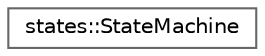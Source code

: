 digraph "Graphical Class Hierarchy"
{
 // LATEX_PDF_SIZE
  bgcolor="transparent";
  edge [fontname=Helvetica,fontsize=10,labelfontname=Helvetica,labelfontsize=10];
  node [fontname=Helvetica,fontsize=10,shape=box,height=0.2,width=0.4];
  rankdir="LR";
  Node0 [id="Node000000",label="states::StateMachine",height=0.2,width=0.4,color="grey40", fillcolor="white", style="filled",URL="$classstates_1_1_state_machine.html",tooltip="Class for managing states."];
}
